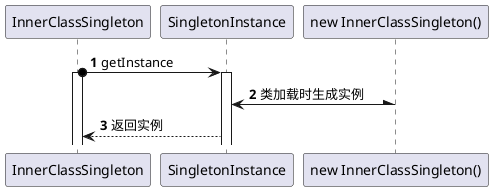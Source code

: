 @startuml
autonumber
InnerClassSingleton o->  SingletonInstance:getInstance
activate InnerClassSingleton
activate SingletonInstance
SingletonInstance /->"new InnerClassSingleton()":类加载时生成实例
SingletonInstance-->InnerClassSingleton :返回实例
@enduml